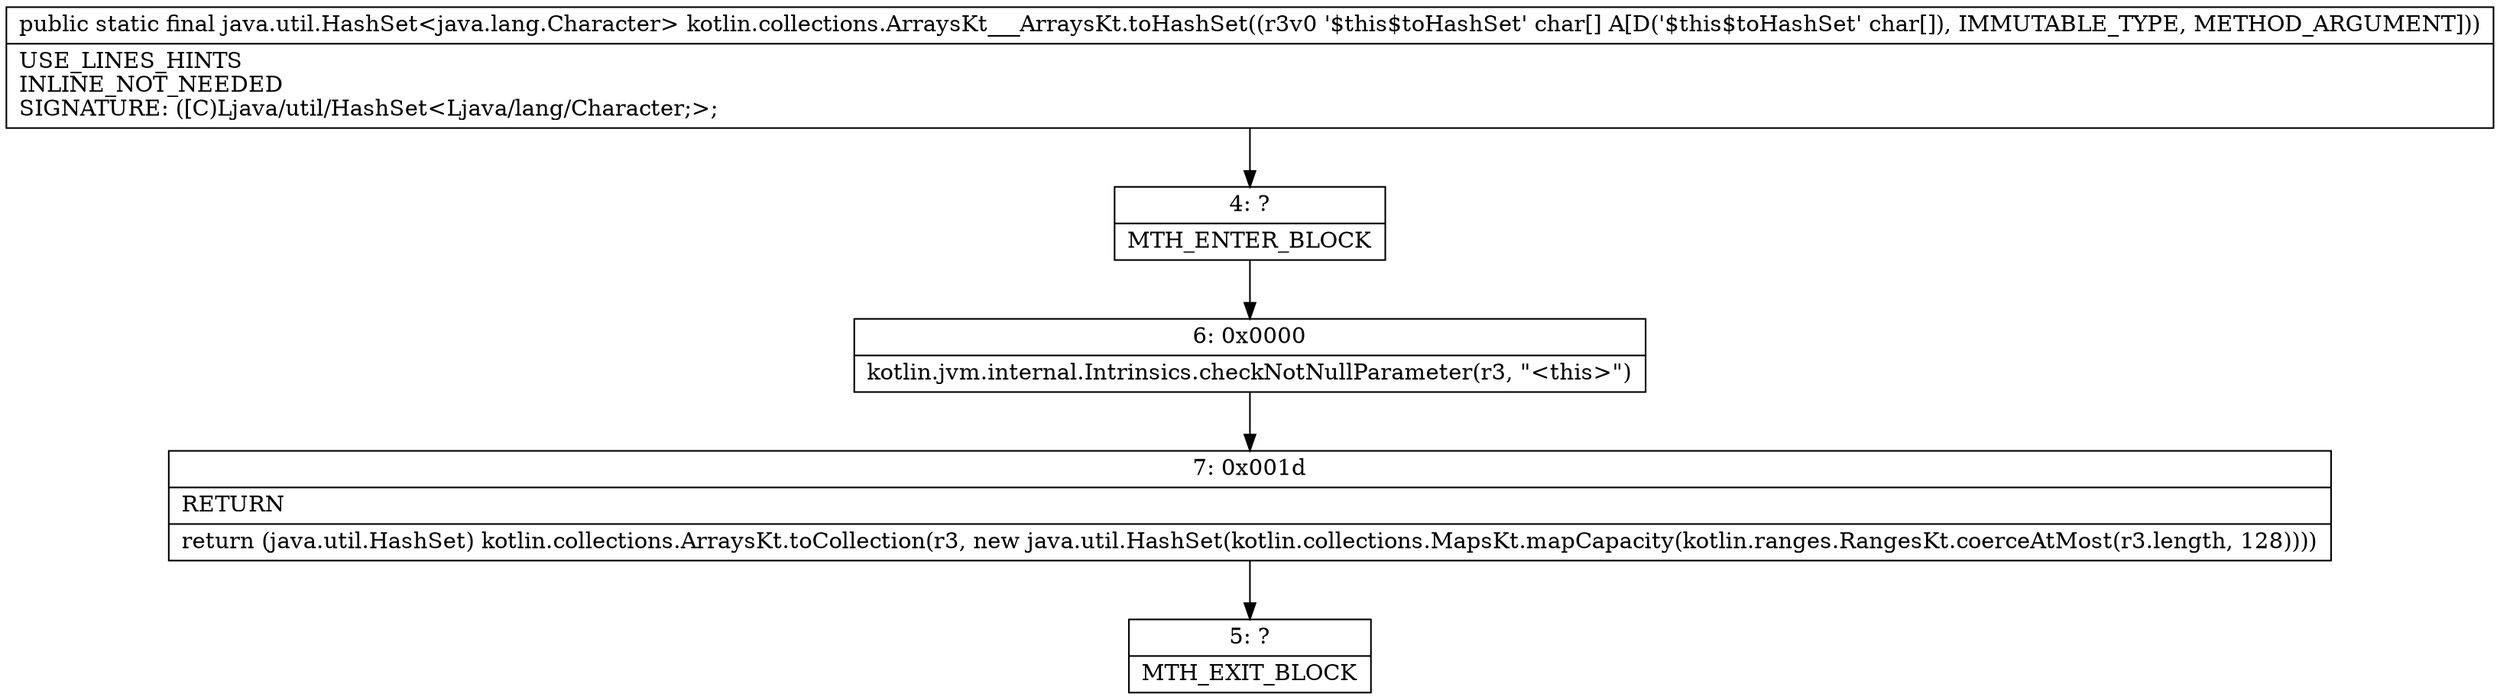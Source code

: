 digraph "CFG forkotlin.collections.ArraysKt___ArraysKt.toHashSet([C)Ljava\/util\/HashSet;" {
Node_4 [shape=record,label="{4\:\ ?|MTH_ENTER_BLOCK\l}"];
Node_6 [shape=record,label="{6\:\ 0x0000|kotlin.jvm.internal.Intrinsics.checkNotNullParameter(r3, \"\<this\>\")\l}"];
Node_7 [shape=record,label="{7\:\ 0x001d|RETURN\l|return (java.util.HashSet) kotlin.collections.ArraysKt.toCollection(r3, new java.util.HashSet(kotlin.collections.MapsKt.mapCapacity(kotlin.ranges.RangesKt.coerceAtMost(r3.length, 128))))\l}"];
Node_5 [shape=record,label="{5\:\ ?|MTH_EXIT_BLOCK\l}"];
MethodNode[shape=record,label="{public static final java.util.HashSet\<java.lang.Character\> kotlin.collections.ArraysKt___ArraysKt.toHashSet((r3v0 '$this$toHashSet' char[] A[D('$this$toHashSet' char[]), IMMUTABLE_TYPE, METHOD_ARGUMENT]))  | USE_LINES_HINTS\lINLINE_NOT_NEEDED\lSIGNATURE: ([C)Ljava\/util\/HashSet\<Ljava\/lang\/Character;\>;\l}"];
MethodNode -> Node_4;Node_4 -> Node_6;
Node_6 -> Node_7;
Node_7 -> Node_5;
}

